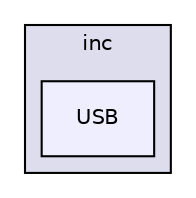 digraph "USB" {
  compound=true
  node [ fontsize="10", fontname="Helvetica"];
  edge [ labelfontsize="10", labelfontname="Helvetica"];
  subgraph clusterdir_4e55f21e4d0ea9a70ce0b331a7cb29ff {
    graph [ bgcolor="#ddddee", pencolor="black", label="inc" fontname="Helvetica", fontsize="10", URL="dir_4e55f21e4d0ea9a70ce0b331a7cb29ff.html"]
  dir_0064a17f924d07e1963740775e7fdd3e [shape=box, label="USB", style="filled", fillcolor="#eeeeff", pencolor="black", URL="dir_0064a17f924d07e1963740775e7fdd3e.html"];
  }
}
